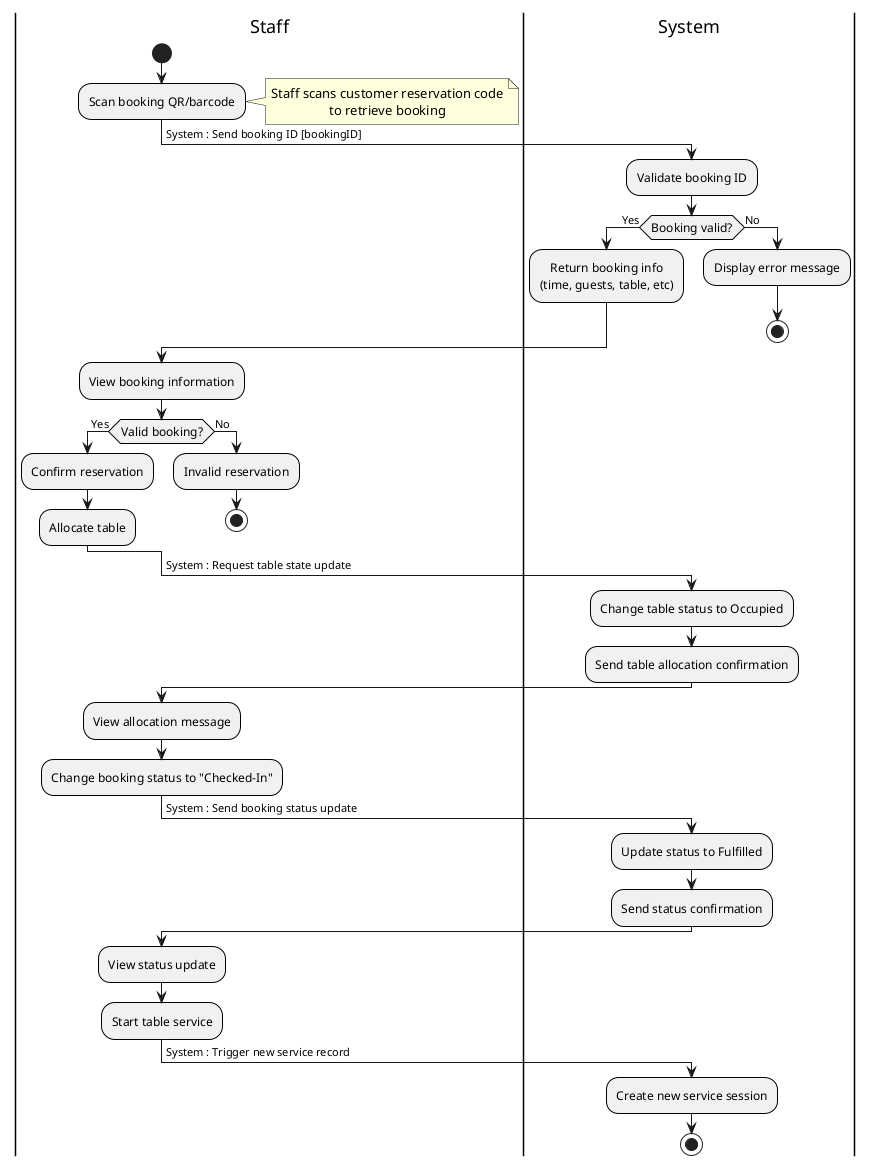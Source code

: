 @startuml
' Global diagram settings
skinparam backgroundColor #FFFFFF
skinparam defaultTextAlignment center
skinparam shadowing false
skinparam activityBorderThickness 1
skinparam swimlaneBorderColor Black

' Custom activity colors
skinparam activity {
  BackgroundColor<<staff>> #D6EAF8
  BackgroundColor<<system>> #FAD7A0
  BorderColor Black
  FontSize 12
  FontName Arial
}

' Swimlanes
|Staff|
start
:Scan booking QR/barcode;
note right
Staff scans customer reservation code
to retrieve booking
end note

-> System : Send booking ID [bookingID];

|System|
:Validate booking ID;
if (Booking valid?) then (Yes)
  :Return booking info
  (time, guests, table, etc);
else (No)
  :Display error message;
  stop
endif

|Staff|
:View booking information;
if (Valid booking?) then (Yes)
  :Confirm reservation;
  :Allocate table;
else (No)
  :Invalid reservation;
  stop
endif

-> System : Request table state update;

|System|
:Change table status to Occupied;
:Send table allocation confirmation;

|Staff|
:View allocation message;
:Change booking status to "Checked-In";

-> System : Send booking status update;

|System|
:Update status to Fulfilled;
:Send status confirmation;

|Staff|
:View status update;
:Start table service;

-> System : Trigger new service record;

|System|
:Create new service session;
stop
@enduml